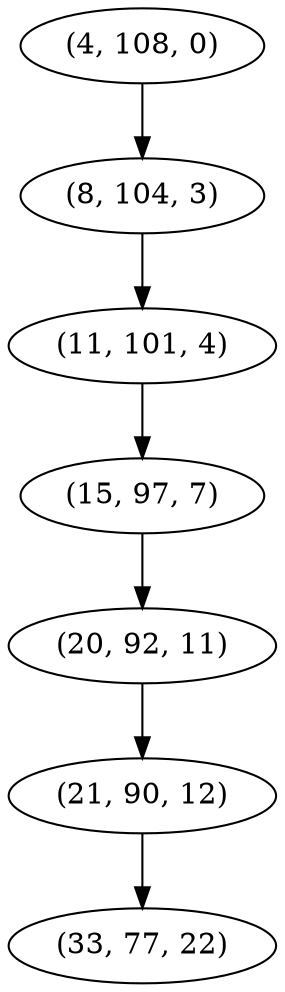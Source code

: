 digraph tree {
    "(4, 108, 0)";
    "(8, 104, 3)";
    "(11, 101, 4)";
    "(15, 97, 7)";
    "(20, 92, 11)";
    "(21, 90, 12)";
    "(33, 77, 22)";
    "(4, 108, 0)" -> "(8, 104, 3)";
    "(8, 104, 3)" -> "(11, 101, 4)";
    "(11, 101, 4)" -> "(15, 97, 7)";
    "(15, 97, 7)" -> "(20, 92, 11)";
    "(20, 92, 11)" -> "(21, 90, 12)";
    "(21, 90, 12)" -> "(33, 77, 22)";
}
